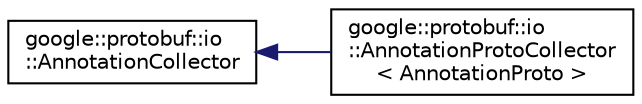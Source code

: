 digraph "类继承关系图"
{
 // LATEX_PDF_SIZE
  edge [fontname="Helvetica",fontsize="10",labelfontname="Helvetica",labelfontsize="10"];
  node [fontname="Helvetica",fontsize="10",shape=record];
  rankdir="LR";
  Node0 [label="google::protobuf::io\l::AnnotationCollector",height=0.2,width=0.4,color="black", fillcolor="white", style="filled",URL="$classgoogle_1_1protobuf_1_1io_1_1AnnotationCollector.html",tooltip=" "];
  Node0 -> Node1 [dir="back",color="midnightblue",fontsize="10",style="solid",fontname="Helvetica"];
  Node1 [label="google::protobuf::io\l::AnnotationProtoCollector\l\< AnnotationProto \>",height=0.2,width=0.4,color="black", fillcolor="white", style="filled",URL="$classgoogle_1_1protobuf_1_1io_1_1AnnotationProtoCollector.html",tooltip=" "];
}
